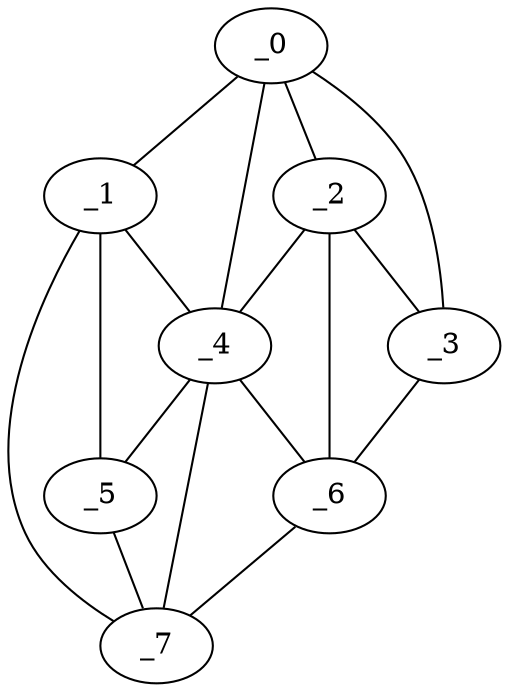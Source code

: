 graph "obj4__355.gxl" {
	_0	 [x=66,
		y=33];
	_1	 [x=70,
		y=67];
	_0 -- _1	 [valence=1];
	_2	 [x=72,
		y=32];
	_0 -- _2	 [valence=2];
	_3	 [x=76,
		y=27];
	_0 -- _3	 [valence=1];
	_4	 [x=79,
		y=49];
	_0 -- _4	 [valence=1];
	_1 -- _4	 [valence=2];
	_5	 [x=79,
		y=57];
	_1 -- _5	 [valence=1];
	_7	 [x=98,
		y=41];
	_1 -- _7	 [valence=1];
	_2 -- _3	 [valence=2];
	_2 -- _4	 [valence=2];
	_6	 [x=83,
		y=27];
	_2 -- _6	 [valence=2];
	_3 -- _6	 [valence=1];
	_4 -- _5	 [valence=2];
	_4 -- _6	 [valence=1];
	_4 -- _7	 [valence=2];
	_5 -- _7	 [valence=2];
	_6 -- _7	 [valence=1];
}
